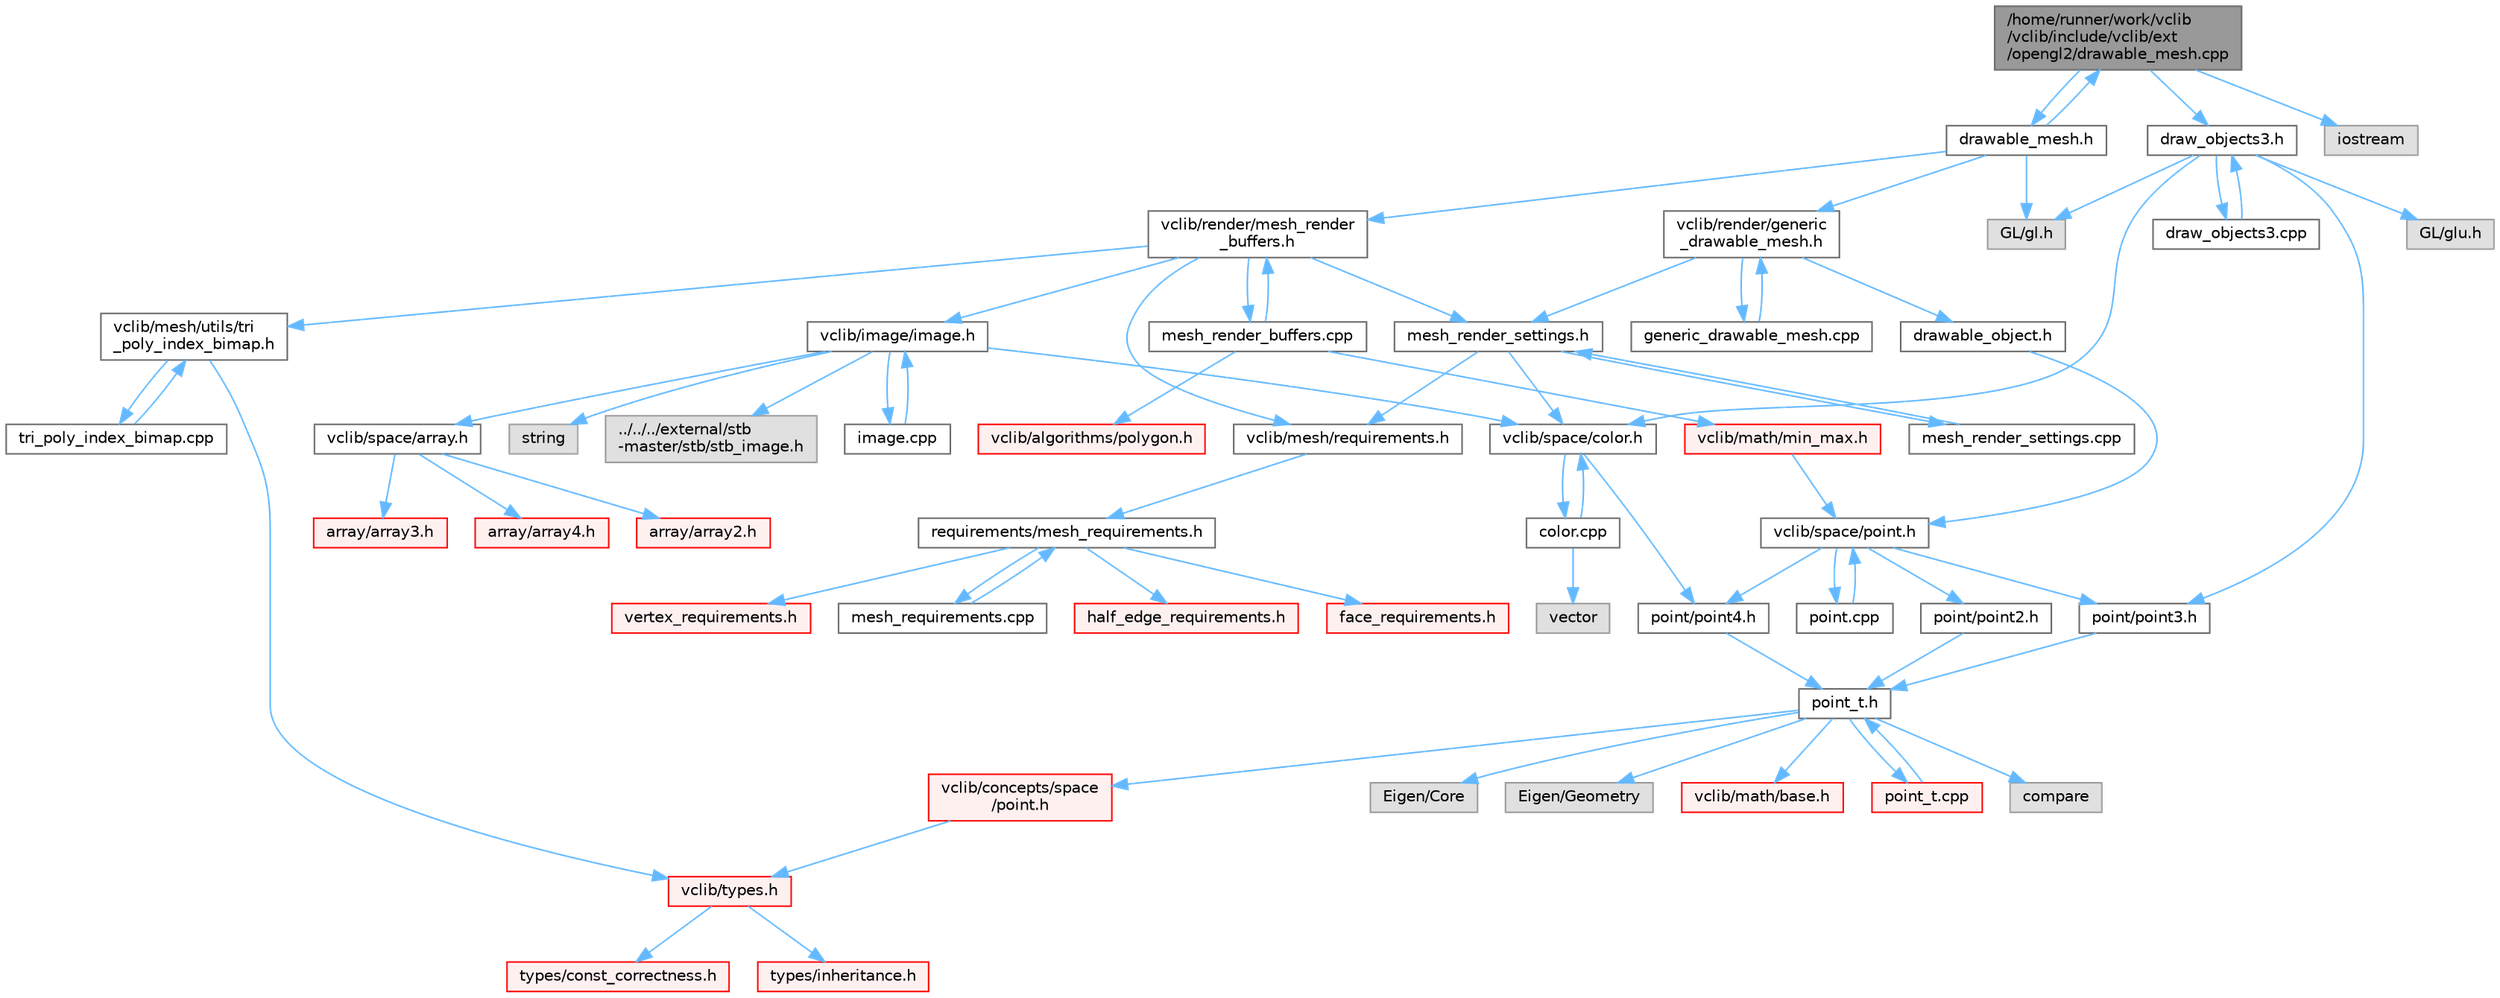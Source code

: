 digraph "/home/runner/work/vclib/vclib/include/vclib/ext/opengl2/drawable_mesh.cpp"
{
 // LATEX_PDF_SIZE
  bgcolor="transparent";
  edge [fontname=Helvetica,fontsize=10,labelfontname=Helvetica,labelfontsize=10];
  node [fontname=Helvetica,fontsize=10,shape=box,height=0.2,width=0.4];
  Node1 [label="/home/runner/work/vclib\l/vclib/include/vclib/ext\l/opengl2/drawable_mesh.cpp",height=0.2,width=0.4,color="gray40", fillcolor="grey60", style="filled", fontcolor="black",tooltip=" "];
  Node1 -> Node2 [color="steelblue1",style="solid"];
  Node2 [label="drawable_mesh.h",height=0.2,width=0.4,color="grey40", fillcolor="white", style="filled",URL="$drawable__mesh_8h.html",tooltip=" "];
  Node2 -> Node3 [color="steelblue1",style="solid"];
  Node3 [label="GL/gl.h",height=0.2,width=0.4,color="grey60", fillcolor="#E0E0E0", style="filled",tooltip=" "];
  Node2 -> Node4 [color="steelblue1",style="solid"];
  Node4 [label="vclib/render/generic\l_drawable_mesh.h",height=0.2,width=0.4,color="grey40", fillcolor="white", style="filled",URL="$generic__drawable__mesh_8h.html",tooltip=" "];
  Node4 -> Node5 [color="steelblue1",style="solid"];
  Node5 [label="drawable_object.h",height=0.2,width=0.4,color="grey40", fillcolor="white", style="filled",URL="$drawable__object_8h.html",tooltip=" "];
  Node5 -> Node6 [color="steelblue1",style="solid"];
  Node6 [label="vclib/space/point.h",height=0.2,width=0.4,color="grey40", fillcolor="white", style="filled",URL="$space_2point_8h.html",tooltip=" "];
  Node6 -> Node7 [color="steelblue1",style="solid"];
  Node7 [label="point/point2.h",height=0.2,width=0.4,color="grey40", fillcolor="white", style="filled",URL="$point2_8h.html",tooltip=" "];
  Node7 -> Node8 [color="steelblue1",style="solid"];
  Node8 [label="point_t.h",height=0.2,width=0.4,color="grey40", fillcolor="white", style="filled",URL="$point__t_8h.html",tooltip=" "];
  Node8 -> Node9 [color="steelblue1",style="solid"];
  Node9 [label="compare",height=0.2,width=0.4,color="grey60", fillcolor="#E0E0E0", style="filled",tooltip=" "];
  Node8 -> Node10 [color="steelblue1",style="solid"];
  Node10 [label="Eigen/Core",height=0.2,width=0.4,color="grey60", fillcolor="#E0E0E0", style="filled",tooltip=" "];
  Node8 -> Node11 [color="steelblue1",style="solid"];
  Node11 [label="Eigen/Geometry",height=0.2,width=0.4,color="grey60", fillcolor="#E0E0E0", style="filled",tooltip=" "];
  Node8 -> Node12 [color="steelblue1",style="solid"];
  Node12 [label="vclib/concepts/space\l/point.h",height=0.2,width=0.4,color="red", fillcolor="#FFF0F0", style="filled",URL="$concepts_2space_2point_8h.html",tooltip=" "];
  Node12 -> Node16 [color="steelblue1",style="solid"];
  Node16 [label="vclib/types.h",height=0.2,width=0.4,color="red", fillcolor="#FFF0F0", style="filled",URL="$types_8h.html",tooltip=" "];
  Node16 -> Node17 [color="steelblue1",style="solid"];
  Node17 [label="types/const_correctness.h",height=0.2,width=0.4,color="red", fillcolor="#FFF0F0", style="filled",URL="$types_2const__correctness_8h.html",tooltip=" "];
  Node16 -> Node18 [color="steelblue1",style="solid"];
  Node18 [label="types/inheritance.h",height=0.2,width=0.4,color="red", fillcolor="#FFF0F0", style="filled",URL="$inheritance_8h.html",tooltip=" "];
  Node8 -> Node26 [color="steelblue1",style="solid"];
  Node26 [label="vclib/math/base.h",height=0.2,width=0.4,color="red", fillcolor="#FFF0F0", style="filled",URL="$math_2base_8h.html",tooltip=" "];
  Node8 -> Node29 [color="steelblue1",style="solid"];
  Node29 [label="point_t.cpp",height=0.2,width=0.4,color="red", fillcolor="#FFF0F0", style="filled",URL="$point__t_8cpp.html",tooltip=" "];
  Node29 -> Node8 [color="steelblue1",style="solid"];
  Node6 -> Node32 [color="steelblue1",style="solid"];
  Node32 [label="point/point3.h",height=0.2,width=0.4,color="grey40", fillcolor="white", style="filled",URL="$point3_8h.html",tooltip=" "];
  Node32 -> Node8 [color="steelblue1",style="solid"];
  Node6 -> Node33 [color="steelblue1",style="solid"];
  Node33 [label="point/point4.h",height=0.2,width=0.4,color="grey40", fillcolor="white", style="filled",URL="$point4_8h.html",tooltip=" "];
  Node33 -> Node8 [color="steelblue1",style="solid"];
  Node6 -> Node34 [color="steelblue1",style="solid"];
  Node34 [label="point.cpp",height=0.2,width=0.4,color="grey40", fillcolor="white", style="filled",URL="$point_8cpp.html",tooltip=" "];
  Node34 -> Node6 [color="steelblue1",style="solid"];
  Node4 -> Node35 [color="steelblue1",style="solid"];
  Node35 [label="mesh_render_settings.h",height=0.2,width=0.4,color="grey40", fillcolor="white", style="filled",URL="$mesh__render__settings_8h.html",tooltip=" "];
  Node35 -> Node36 [color="steelblue1",style="solid"];
  Node36 [label="vclib/mesh/requirements.h",height=0.2,width=0.4,color="grey40", fillcolor="white", style="filled",URL="$requirements_8h.html",tooltip=" "];
  Node36 -> Node37 [color="steelblue1",style="solid"];
  Node37 [label="requirements/mesh_requirements.h",height=0.2,width=0.4,color="grey40", fillcolor="white", style="filled",URL="$mesh__requirements_8h.html",tooltip=" "];
  Node37 -> Node38 [color="steelblue1",style="solid"];
  Node38 [label="half_edge_requirements.h",height=0.2,width=0.4,color="red", fillcolor="#FFF0F0", style="filled",URL="$half__edge__requirements_8h.html",tooltip=" "];
  Node37 -> Node158 [color="steelblue1",style="solid"];
  Node158 [label="face_requirements.h",height=0.2,width=0.4,color="red", fillcolor="#FFF0F0", style="filled",URL="$face__requirements_8h.html",tooltip=" "];
  Node37 -> Node77 [color="steelblue1",style="solid"];
  Node77 [label="vertex_requirements.h",height=0.2,width=0.4,color="red", fillcolor="#FFF0F0", style="filled",URL="$vertex__requirements_8h.html",tooltip=" "];
  Node37 -> Node183 [color="steelblue1",style="solid"];
  Node183 [label="mesh_requirements.cpp",height=0.2,width=0.4,color="grey40", fillcolor="white", style="filled",URL="$mesh__requirements_8cpp.html",tooltip=" "];
  Node183 -> Node37 [color="steelblue1",style="solid"];
  Node35 -> Node49 [color="steelblue1",style="solid"];
  Node49 [label="vclib/space/color.h",height=0.2,width=0.4,color="grey40", fillcolor="white", style="filled",URL="$space_2color_8h.html",tooltip=" "];
  Node49 -> Node33 [color="steelblue1",style="solid"];
  Node49 -> Node50 [color="steelblue1",style="solid"];
  Node50 [label="color.cpp",height=0.2,width=0.4,color="grey40", fillcolor="white", style="filled",URL="$space_2color_8cpp.html",tooltip=" "];
  Node50 -> Node49 [color="steelblue1",style="solid"];
  Node50 -> Node42 [color="steelblue1",style="solid"];
  Node42 [label="vector",height=0.2,width=0.4,color="grey60", fillcolor="#E0E0E0", style="filled",tooltip=" "];
  Node35 -> Node184 [color="steelblue1",style="solid"];
  Node184 [label="mesh_render_settings.cpp",height=0.2,width=0.4,color="grey40", fillcolor="white", style="filled",URL="$mesh__render__settings_8cpp.html",tooltip=" "];
  Node184 -> Node35 [color="steelblue1",style="solid"];
  Node4 -> Node185 [color="steelblue1",style="solid"];
  Node185 [label="generic_drawable_mesh.cpp",height=0.2,width=0.4,color="grey40", fillcolor="white", style="filled",URL="$generic__drawable__mesh_8cpp.html",tooltip=" "];
  Node185 -> Node4 [color="steelblue1",style="solid"];
  Node2 -> Node186 [color="steelblue1",style="solid"];
  Node186 [label="vclib/render/mesh_render\l_buffers.h",height=0.2,width=0.4,color="grey40", fillcolor="white", style="filled",URL="$mesh__render__buffers_8h.html",tooltip=" "];
  Node186 -> Node187 [color="steelblue1",style="solid"];
  Node187 [label="vclib/image/image.h",height=0.2,width=0.4,color="grey40", fillcolor="white", style="filled",URL="$image_2image_8h.html",tooltip=" "];
  Node187 -> Node53 [color="steelblue1",style="solid"];
  Node53 [label="string",height=0.2,width=0.4,color="grey60", fillcolor="#E0E0E0", style="filled",tooltip=" "];
  Node187 -> Node188 [color="steelblue1",style="solid"];
  Node188 [label="../../../external/stb\l-master/stb/stb_image.h",height=0.2,width=0.4,color="grey60", fillcolor="#E0E0E0", style="filled",tooltip=" "];
  Node187 -> Node189 [color="steelblue1",style="solid"];
  Node189 [label="vclib/space/array.h",height=0.2,width=0.4,color="grey40", fillcolor="white", style="filled",URL="$array_8h.html",tooltip=" "];
  Node189 -> Node190 [color="steelblue1",style="solid"];
  Node190 [label="array/array2.h",height=0.2,width=0.4,color="red", fillcolor="#FFF0F0", style="filled",URL="$array2_8h.html",tooltip=" "];
  Node189 -> Node200 [color="steelblue1",style="solid"];
  Node200 [label="array/array3.h",height=0.2,width=0.4,color="red", fillcolor="#FFF0F0", style="filled",URL="$array3_8h.html",tooltip=" "];
  Node189 -> Node202 [color="steelblue1",style="solid"];
  Node202 [label="array/array4.h",height=0.2,width=0.4,color="red", fillcolor="#FFF0F0", style="filled",URL="$array4_8h.html",tooltip=" "];
  Node187 -> Node49 [color="steelblue1",style="solid"];
  Node187 -> Node204 [color="steelblue1",style="solid"];
  Node204 [label="image.cpp",height=0.2,width=0.4,color="grey40", fillcolor="white", style="filled",URL="$image_8cpp.html",tooltip=" "];
  Node204 -> Node187 [color="steelblue1",style="solid"];
  Node186 -> Node36 [color="steelblue1",style="solid"];
  Node186 -> Node205 [color="steelblue1",style="solid"];
  Node205 [label="vclib/mesh/utils/tri\l_poly_index_bimap.h",height=0.2,width=0.4,color="grey40", fillcolor="white", style="filled",URL="$tri__poly__index__bimap_8h.html",tooltip=" "];
  Node205 -> Node16 [color="steelblue1",style="solid"];
  Node205 -> Node206 [color="steelblue1",style="solid"];
  Node206 [label="tri_poly_index_bimap.cpp",height=0.2,width=0.4,color="grey40", fillcolor="white", style="filled",URL="$tri__poly__index__bimap_8cpp.html",tooltip=" "];
  Node206 -> Node205 [color="steelblue1",style="solid"];
  Node186 -> Node35 [color="steelblue1",style="solid"];
  Node186 -> Node207 [color="steelblue1",style="solid"];
  Node207 [label="mesh_render_buffers.cpp",height=0.2,width=0.4,color="grey40", fillcolor="white", style="filled",URL="$mesh__render__buffers_8cpp.html",tooltip=" "];
  Node207 -> Node186 [color="steelblue1",style="solid"];
  Node207 -> Node208 [color="steelblue1",style="solid"];
  Node208 [label="vclib/algorithms/polygon.h",height=0.2,width=0.4,color="red", fillcolor="#FFF0F0", style="filled",URL="$algorithms_2polygon_8h.html",tooltip=" "];
  Node207 -> Node256 [color="steelblue1",style="solid"];
  Node256 [label="vclib/math/min_max.h",height=0.2,width=0.4,color="red", fillcolor="#FFF0F0", style="filled",URL="$min__max_8h.html",tooltip=" "];
  Node256 -> Node6 [color="steelblue1",style="solid"];
  Node2 -> Node1 [color="steelblue1",style="solid"];
  Node1 -> Node258 [color="steelblue1",style="solid"];
  Node258 [label="draw_objects3.h",height=0.2,width=0.4,color="grey40", fillcolor="white", style="filled",URL="$draw__objects3_8h.html",tooltip=" "];
  Node258 -> Node3 [color="steelblue1",style="solid"];
  Node258 -> Node259 [color="steelblue1",style="solid"];
  Node259 [label="GL/glu.h",height=0.2,width=0.4,color="grey60", fillcolor="#E0E0E0", style="filled",tooltip=" "];
  Node258 -> Node49 [color="steelblue1",style="solid"];
  Node258 -> Node32 [color="steelblue1",style="solid"];
  Node258 -> Node260 [color="steelblue1",style="solid"];
  Node260 [label="draw_objects3.cpp",height=0.2,width=0.4,color="grey40", fillcolor="white", style="filled",URL="$draw__objects3_8cpp.html",tooltip=" "];
  Node260 -> Node258 [color="steelblue1",style="solid"];
  Node1 -> Node261 [color="steelblue1",style="solid"];
  Node261 [label="iostream",height=0.2,width=0.4,color="grey60", fillcolor="#E0E0E0", style="filled",tooltip=" "];
}

